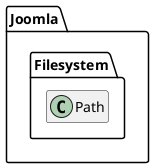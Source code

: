 @startuml
set namespaceSeparator \\
hide members
hide << alias >> circle

class Joomla\\Filesystem\\Path
@enduml
